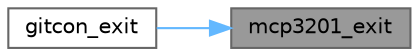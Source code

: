digraph "mcp3201_exit"
{
 // LATEX_PDF_SIZE
  bgcolor="transparent";
  edge [fontname=Helvetica,fontsize=10,labelfontname=Helvetica,labelfontsize=10];
  node [fontname=Helvetica,fontsize=10,shape=box,height=0.2,width=0.4];
  rankdir="RL";
  Node1 [label="mcp3201_exit",height=0.2,width=0.4,color="gray40", fillcolor="grey60", style="filled", fontcolor="black",tooltip="Exits the MCP3201 ADC device and frees all resources."];
  Node1 -> Node2 [dir="back",color="steelblue1",style="solid"];
  Node2 [label="gitcon_exit",height=0.2,width=0.4,color="grey40", fillcolor="white", style="filled",URL="$gitcon_8c.html#a34f972a4c96245ce63d26a5256c75e24",tooltip="frees all resources"];
}
